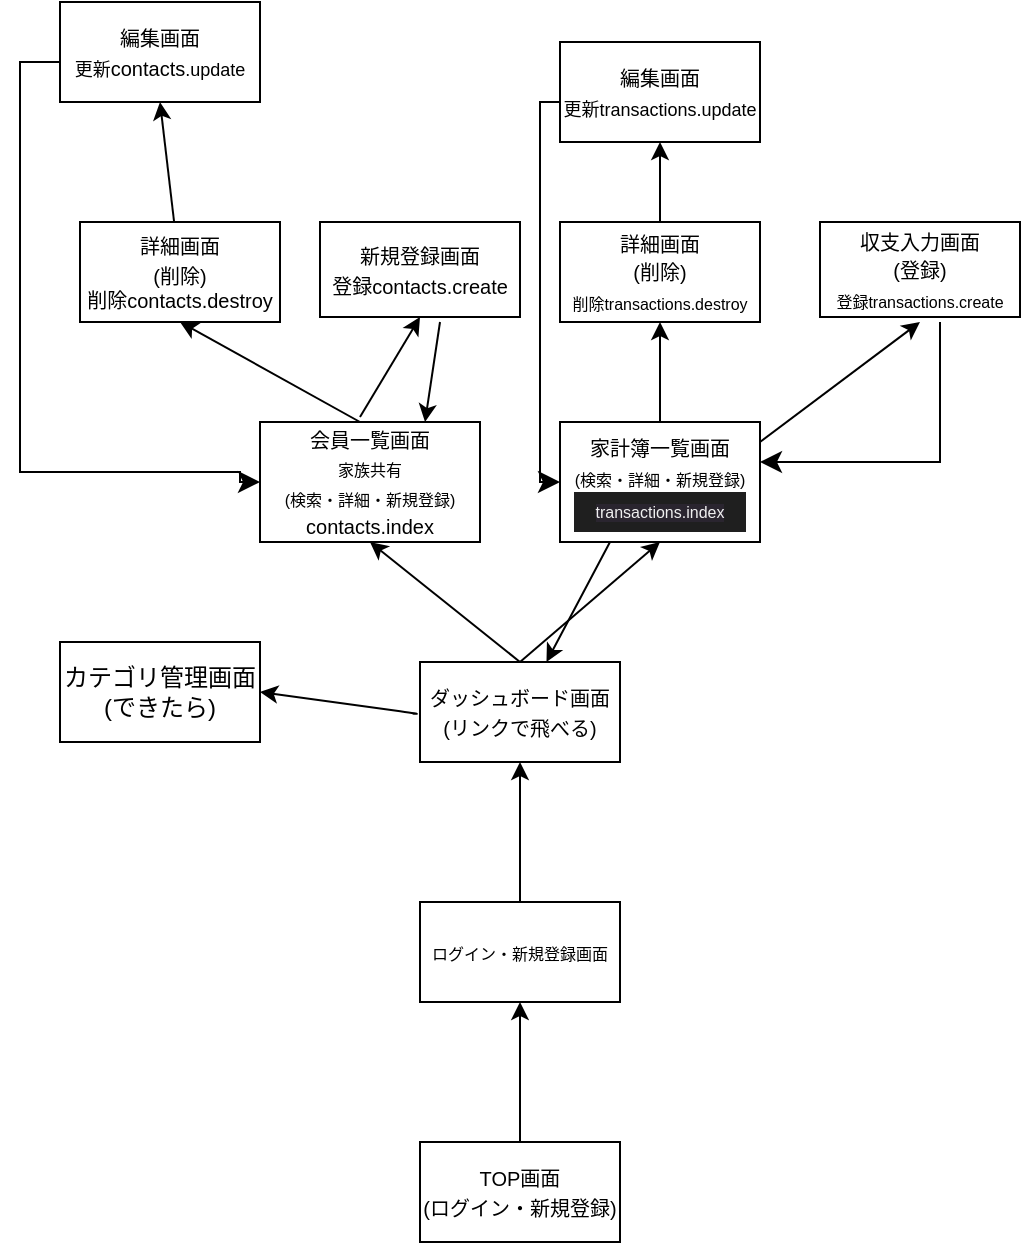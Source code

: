 <mxfile>
    <diagram id="z19O7TGfFHIe17F62AXX" name="ページ1">
        <mxGraphModel dx="563" dy="457" grid="1" gridSize="10" guides="1" tooltips="1" connect="1" arrows="1" fold="1" page="1" pageScale="1" pageWidth="827" pageHeight="1169" math="0" shadow="0">
            <root>
                <mxCell id="0"/>
                <mxCell id="1" parent="0"/>
                <mxCell id="2" value="&lt;font style=&quot;font-size: 10px;&quot;&gt;TOP画面&lt;br&gt;(ログイン・新規登録)&lt;br&gt;&lt;/font&gt;" style="rounded=0;whiteSpace=wrap;html=1;" vertex="1" parent="1">
                    <mxGeometry x="230" y="630" width="100" height="50" as="geometry"/>
                </mxCell>
                <mxCell id="6" value="&lt;font style=&quot;font-size: 10px;&quot;&gt;ダッシュボード画面&lt;br&gt;(リンクで飛べる)&lt;br&gt;&lt;/font&gt;" style="rounded=0;whiteSpace=wrap;html=1;" vertex="1" parent="1">
                    <mxGeometry x="230" y="390" width="100" height="50" as="geometry"/>
                </mxCell>
                <mxCell id="12" value="&lt;font style=&quot;&quot;&gt;&lt;span style=&quot;font-size: 10px;&quot;&gt;会員一覧画面&lt;br&gt;&lt;/span&gt;&lt;font style=&quot;font-size: 8px;&quot;&gt;家族共有&lt;/font&gt;&lt;br&gt;&lt;font style=&quot;font-size: 8px;&quot;&gt;(検索・詳細・新規登録)&lt;br&gt;&lt;span style=&quot;font-size: 10px;&quot;&gt;contacts.index&lt;/span&gt;&lt;br&gt;&lt;/font&gt;&lt;/font&gt;" style="rounded=0;whiteSpace=wrap;html=1;" vertex="1" parent="1">
                    <mxGeometry x="150" y="270" width="110" height="60" as="geometry"/>
                </mxCell>
                <mxCell id="14" value="&lt;div&gt;&lt;br&gt;&lt;/div&gt;&lt;div&gt;カテゴリ管理画面(できたら)&lt;/div&gt;&lt;div&gt;&lt;br&gt;&lt;/div&gt;" style="rounded=0;whiteSpace=wrap;html=1;" vertex="1" parent="1">
                    <mxGeometry x="50" y="380" width="100" height="50" as="geometry"/>
                </mxCell>
                <mxCell id="16" value="&lt;font style=&quot;font-size: 8px;&quot;&gt;ログイン・新規登録画面&lt;/font&gt;" style="rounded=0;whiteSpace=wrap;html=1;" vertex="1" parent="1">
                    <mxGeometry x="230" y="510" width="100" height="50" as="geometry"/>
                </mxCell>
                <mxCell id="25" value="" style="endArrow=classic;html=1;entryX=0.5;entryY=1;entryDx=0;entryDy=0;" edge="1" parent="1" target="16">
                    <mxGeometry width="50" height="50" relative="1" as="geometry">
                        <mxPoint x="280" y="630" as="sourcePoint"/>
                        <mxPoint x="330" y="580" as="targetPoint"/>
                    </mxGeometry>
                </mxCell>
                <mxCell id="26" value="" style="endArrow=classic;html=1;entryX=0.5;entryY=1;entryDx=0;entryDy=0;" edge="1" parent="1" target="6">
                    <mxGeometry width="50" height="50" relative="1" as="geometry">
                        <mxPoint x="280" y="510" as="sourcePoint"/>
                        <mxPoint x="330" y="460" as="targetPoint"/>
                    </mxGeometry>
                </mxCell>
                <mxCell id="31" value="" style="endArrow=classic;html=1;entryX=1;entryY=0.5;entryDx=0;entryDy=0;exitX=-0.037;exitY=0.517;exitDx=0;exitDy=0;exitPerimeter=0;" edge="1" parent="1" source="6" target="14">
                    <mxGeometry width="50" height="50" relative="1" as="geometry">
                        <mxPoint x="290" y="470" as="sourcePoint"/>
                        <mxPoint x="340" y="420" as="targetPoint"/>
                        <Array as="points">
                            <mxPoint x="230" y="416"/>
                        </Array>
                    </mxGeometry>
                </mxCell>
                <mxCell id="33" value="" style="endArrow=classic;html=1;entryX=0.5;entryY=1;entryDx=0;entryDy=0;" edge="1" parent="1" target="32">
                    <mxGeometry width="50" height="50" relative="1" as="geometry">
                        <mxPoint x="200" y="270" as="sourcePoint"/>
                        <mxPoint x="250" y="220" as="targetPoint"/>
                    </mxGeometry>
                </mxCell>
                <mxCell id="35" value="" style="endArrow=classic;html=1;entryX=0.5;entryY=1;entryDx=0;entryDy=0;" edge="1" parent="1" target="12">
                    <mxGeometry width="50" height="50" relative="1" as="geometry">
                        <mxPoint x="280" y="390" as="sourcePoint"/>
                        <mxPoint x="220" y="350" as="targetPoint"/>
                    </mxGeometry>
                </mxCell>
                <mxCell id="36" value="" style="endArrow=classic;html=1;exitX=0.5;exitY=0;exitDx=0;exitDy=0;" edge="1" parent="1" source="41">
                    <mxGeometry width="50" height="50" relative="1" as="geometry">
                        <mxPoint x="350" y="260" as="sourcePoint"/>
                        <mxPoint x="350" y="220" as="targetPoint"/>
                    </mxGeometry>
                </mxCell>
                <mxCell id="37" value="&lt;font style=&quot;&quot;&gt;&lt;span style=&quot;font-size: 10px;&quot;&gt;編集画面&lt;/span&gt;&lt;br&gt;&lt;span style=&quot;font-size: 9px;&quot;&gt;更新&lt;/span&gt;&lt;span style=&quot;font-size: 10px;&quot;&gt;contacts&lt;/span&gt;&lt;span style=&quot;font-size: 9px;&quot;&gt;.update&lt;/span&gt;&lt;br&gt;&lt;/font&gt;" style="rounded=0;whiteSpace=wrap;html=1;" vertex="1" parent="1">
                    <mxGeometry x="50" y="60" width="100" height="50" as="geometry"/>
                </mxCell>
                <mxCell id="38" value="" style="endArrow=classic;html=1;startArrow=none;" edge="1" parent="1" source="32">
                    <mxGeometry width="50" height="50" relative="1" as="geometry">
                        <mxPoint x="200" y="160" as="sourcePoint"/>
                        <mxPoint x="100" y="110" as="targetPoint"/>
                    </mxGeometry>
                </mxCell>
                <mxCell id="72" value="" style="edgeStyle=none;html=1;fontSize=8;exitX=0.25;exitY=1;exitDx=0;exitDy=0;" edge="1" parent="1" source="41" target="6">
                    <mxGeometry relative="1" as="geometry">
                        <mxPoint x="330" y="340" as="sourcePoint"/>
                    </mxGeometry>
                </mxCell>
                <mxCell id="41" value="&lt;font style=&quot;&quot;&gt;&lt;span style=&quot;font-size: 10px;&quot;&gt;家計簿一覧画面&lt;/span&gt;&lt;br&gt;&lt;font style=&quot;font-size: 8px;&quot;&gt;(検索・詳細・新規登録)&lt;br&gt;&lt;div style=&quot;color: rgb(204, 204, 204); background-color: rgb(31, 31, 31); font-family: Consolas, &amp;quot;Courier New&amp;quot;, monospace; font-size: 14px; line-height: 19px;&quot;&gt;&lt;span style=&quot;color: rgb(240, 240, 240); font-family: Helvetica; font-size: 8px; background-color: rgb(42, 37, 47);&quot;&gt;transactions.index&lt;/span&gt;&lt;br&gt;&lt;/div&gt;&lt;/font&gt;&lt;/font&gt;" style="rounded=0;whiteSpace=wrap;html=1;" vertex="1" parent="1">
                    <mxGeometry x="300" y="270" width="100" height="60" as="geometry"/>
                </mxCell>
                <mxCell id="42" value="" style="endArrow=classic;html=1;fontSize=8;" edge="1" parent="1">
                    <mxGeometry width="50" height="50" relative="1" as="geometry">
                        <mxPoint x="280" y="390" as="sourcePoint"/>
                        <mxPoint x="350" y="330" as="targetPoint"/>
                    </mxGeometry>
                </mxCell>
                <mxCell id="32" value="&lt;font style=&quot;font-size: 10px;&quot;&gt;詳細画面&lt;br&gt;(削除)&lt;br&gt;&lt;div&gt;&lt;span style=&quot;background-color: initial;&quot;&gt;削除contacts.destroy&lt;/span&gt;&lt;br&gt;&lt;/div&gt;&lt;/font&gt;" style="rounded=0;whiteSpace=wrap;html=1;" vertex="1" parent="1">
                    <mxGeometry x="60" y="170" width="100" height="50" as="geometry"/>
                </mxCell>
                <mxCell id="18" value="&lt;font style=&quot;&quot;&gt;&lt;span style=&quot;font-size: 10px;&quot;&gt;収支入力画面&lt;/span&gt;&lt;br&gt;&lt;span style=&quot;font-size: 10px;&quot;&gt;(登録)&lt;/span&gt;&lt;br&gt;&lt;font style=&quot;font-size: 8px;&quot;&gt;登録transactions.create&lt;/font&gt;&lt;br style=&quot;font-size: 12px;&quot;&gt;&lt;/font&gt;" style="rounded=0;whiteSpace=wrap;html=1;" vertex="1" parent="1">
                    <mxGeometry x="430" y="170" width="100" height="47.5" as="geometry"/>
                </mxCell>
                <mxCell id="50" value="&lt;font style=&quot;&quot;&gt;&lt;span style=&quot;font-size: 10px;&quot;&gt;新規登録画面&lt;/span&gt;&lt;br&gt;&lt;span style=&quot;font-size: 10px;&quot;&gt;登録contacts.create&lt;/span&gt;&lt;br&gt;&lt;/font&gt;" style="rounded=0;whiteSpace=wrap;html=1;" vertex="1" parent="1">
                    <mxGeometry x="180" y="170" width="100" height="47.5" as="geometry"/>
                </mxCell>
                <mxCell id="57" value="" style="edgeStyle=none;html=1;fontSize=8;" edge="1" parent="1" source="52">
                    <mxGeometry relative="1" as="geometry">
                        <mxPoint x="350" y="130" as="targetPoint"/>
                    </mxGeometry>
                </mxCell>
                <mxCell id="54" value="" style="endArrow=classic;html=1;fontSize=8;" edge="1" parent="1">
                    <mxGeometry width="50" height="50" relative="1" as="geometry">
                        <mxPoint x="400" y="280" as="sourcePoint"/>
                        <mxPoint x="480" y="220" as="targetPoint"/>
                    </mxGeometry>
                </mxCell>
                <mxCell id="58" value="&lt;font style=&quot;font-size: 10px;&quot;&gt;編集画面&lt;br&gt;&lt;span style=&quot;font-size: 9px;&quot;&gt;更新transactions.update&lt;/span&gt;&lt;br&gt;&lt;/font&gt;" style="rounded=0;whiteSpace=wrap;html=1;" vertex="1" parent="1">
                    <mxGeometry x="300" y="80" width="100" height="50" as="geometry"/>
                </mxCell>
                <mxCell id="59" value="" style="endArrow=classic;html=1;fontSize=8;entryX=0.5;entryY=1;entryDx=0;entryDy=0;" edge="1" parent="1" target="50">
                    <mxGeometry width="50" height="50" relative="1" as="geometry">
                        <mxPoint x="200" y="267.5" as="sourcePoint"/>
                        <mxPoint x="250" y="217.5" as="targetPoint"/>
                    </mxGeometry>
                </mxCell>
                <mxCell id="61" value="" style="edgeStyle=elbowEdgeStyle;elbow=vertical;endArrow=classic;html=1;curved=0;rounded=0;endSize=8;startSize=8;fontSize=8;startArrow=none;" edge="1" parent="1" source="52">
                    <mxGeometry width="50" height="50" relative="1" as="geometry">
                        <mxPoint x="330" y="240" as="sourcePoint"/>
                        <mxPoint x="380" y="190" as="targetPoint"/>
                    </mxGeometry>
                </mxCell>
                <mxCell id="52" value="&lt;font style=&quot;&quot;&gt;&lt;span style=&quot;font-size: 10px;&quot;&gt;詳細画面&lt;/span&gt;&lt;br&gt;&lt;span style=&quot;font-size: 10px;&quot;&gt;(削除)&lt;/span&gt;&lt;br&gt;&lt;font style=&quot;font-size: 8px;&quot;&gt;削除transactions.destroy&lt;/font&gt;&lt;br&gt;&lt;/font&gt;" style="rounded=0;whiteSpace=wrap;html=1;" vertex="1" parent="1">
                    <mxGeometry x="300" y="170" width="100" height="50" as="geometry"/>
                </mxCell>
                <mxCell id="64" value="" style="edgeStyle=elbowEdgeStyle;elbow=vertical;endArrow=classic;html=1;curved=0;rounded=0;endSize=8;startSize=8;fontSize=8;" edge="1" parent="1">
                    <mxGeometry width="50" height="50" relative="1" as="geometry">
                        <mxPoint x="490" y="220" as="sourcePoint"/>
                        <mxPoint x="400" y="290" as="targetPoint"/>
                        <Array as="points">
                            <mxPoint x="470" y="290"/>
                        </Array>
                    </mxGeometry>
                </mxCell>
                <mxCell id="65" value="" style="edgeStyle=segmentEdgeStyle;endArrow=classic;html=1;curved=0;rounded=0;endSize=8;startSize=8;fontSize=8;entryX=0;entryY=0.5;entryDx=0;entryDy=0;exitX=0;exitY=0.5;exitDx=0;exitDy=0;" edge="1" parent="1" source="37" target="12">
                    <mxGeometry width="50" height="50" relative="1" as="geometry">
                        <mxPoint x="30" y="80" as="sourcePoint"/>
                        <mxPoint x="30" y="310" as="targetPoint"/>
                        <Array as="points">
                            <mxPoint x="50" y="90"/>
                            <mxPoint x="30" y="90"/>
                            <mxPoint x="30" y="295"/>
                            <mxPoint x="140" y="295"/>
                            <mxPoint x="140" y="300"/>
                        </Array>
                    </mxGeometry>
                </mxCell>
                <mxCell id="67" value="" style="endArrow=classic;html=1;fontSize=8;entryX=0.75;entryY=0;entryDx=0;entryDy=0;" edge="1" parent="1" target="12">
                    <mxGeometry width="50" height="50" relative="1" as="geometry">
                        <mxPoint x="240" y="220" as="sourcePoint"/>
                        <mxPoint x="290" y="170" as="targetPoint"/>
                    </mxGeometry>
                </mxCell>
                <mxCell id="68" value="" style="edgeStyle=elbowEdgeStyle;elbow=vertical;endArrow=classic;html=1;curved=0;rounded=0;endSize=8;startSize=8;fontSize=8;exitX=0;exitY=0.6;exitDx=0;exitDy=0;exitPerimeter=0;entryX=0;entryY=0.5;entryDx=0;entryDy=0;" edge="1" parent="1" source="58" target="41">
                    <mxGeometry width="50" height="50" relative="1" as="geometry">
                        <mxPoint x="280" y="300" as="sourcePoint"/>
                        <mxPoint x="280" y="320" as="targetPoint"/>
                        <Array as="points">
                            <mxPoint x="290" y="120"/>
                            <mxPoint x="290" y="170"/>
                            <mxPoint x="280" y="260"/>
                        </Array>
                    </mxGeometry>
                </mxCell>
            </root>
        </mxGraphModel>
    </diagram>
</mxfile>